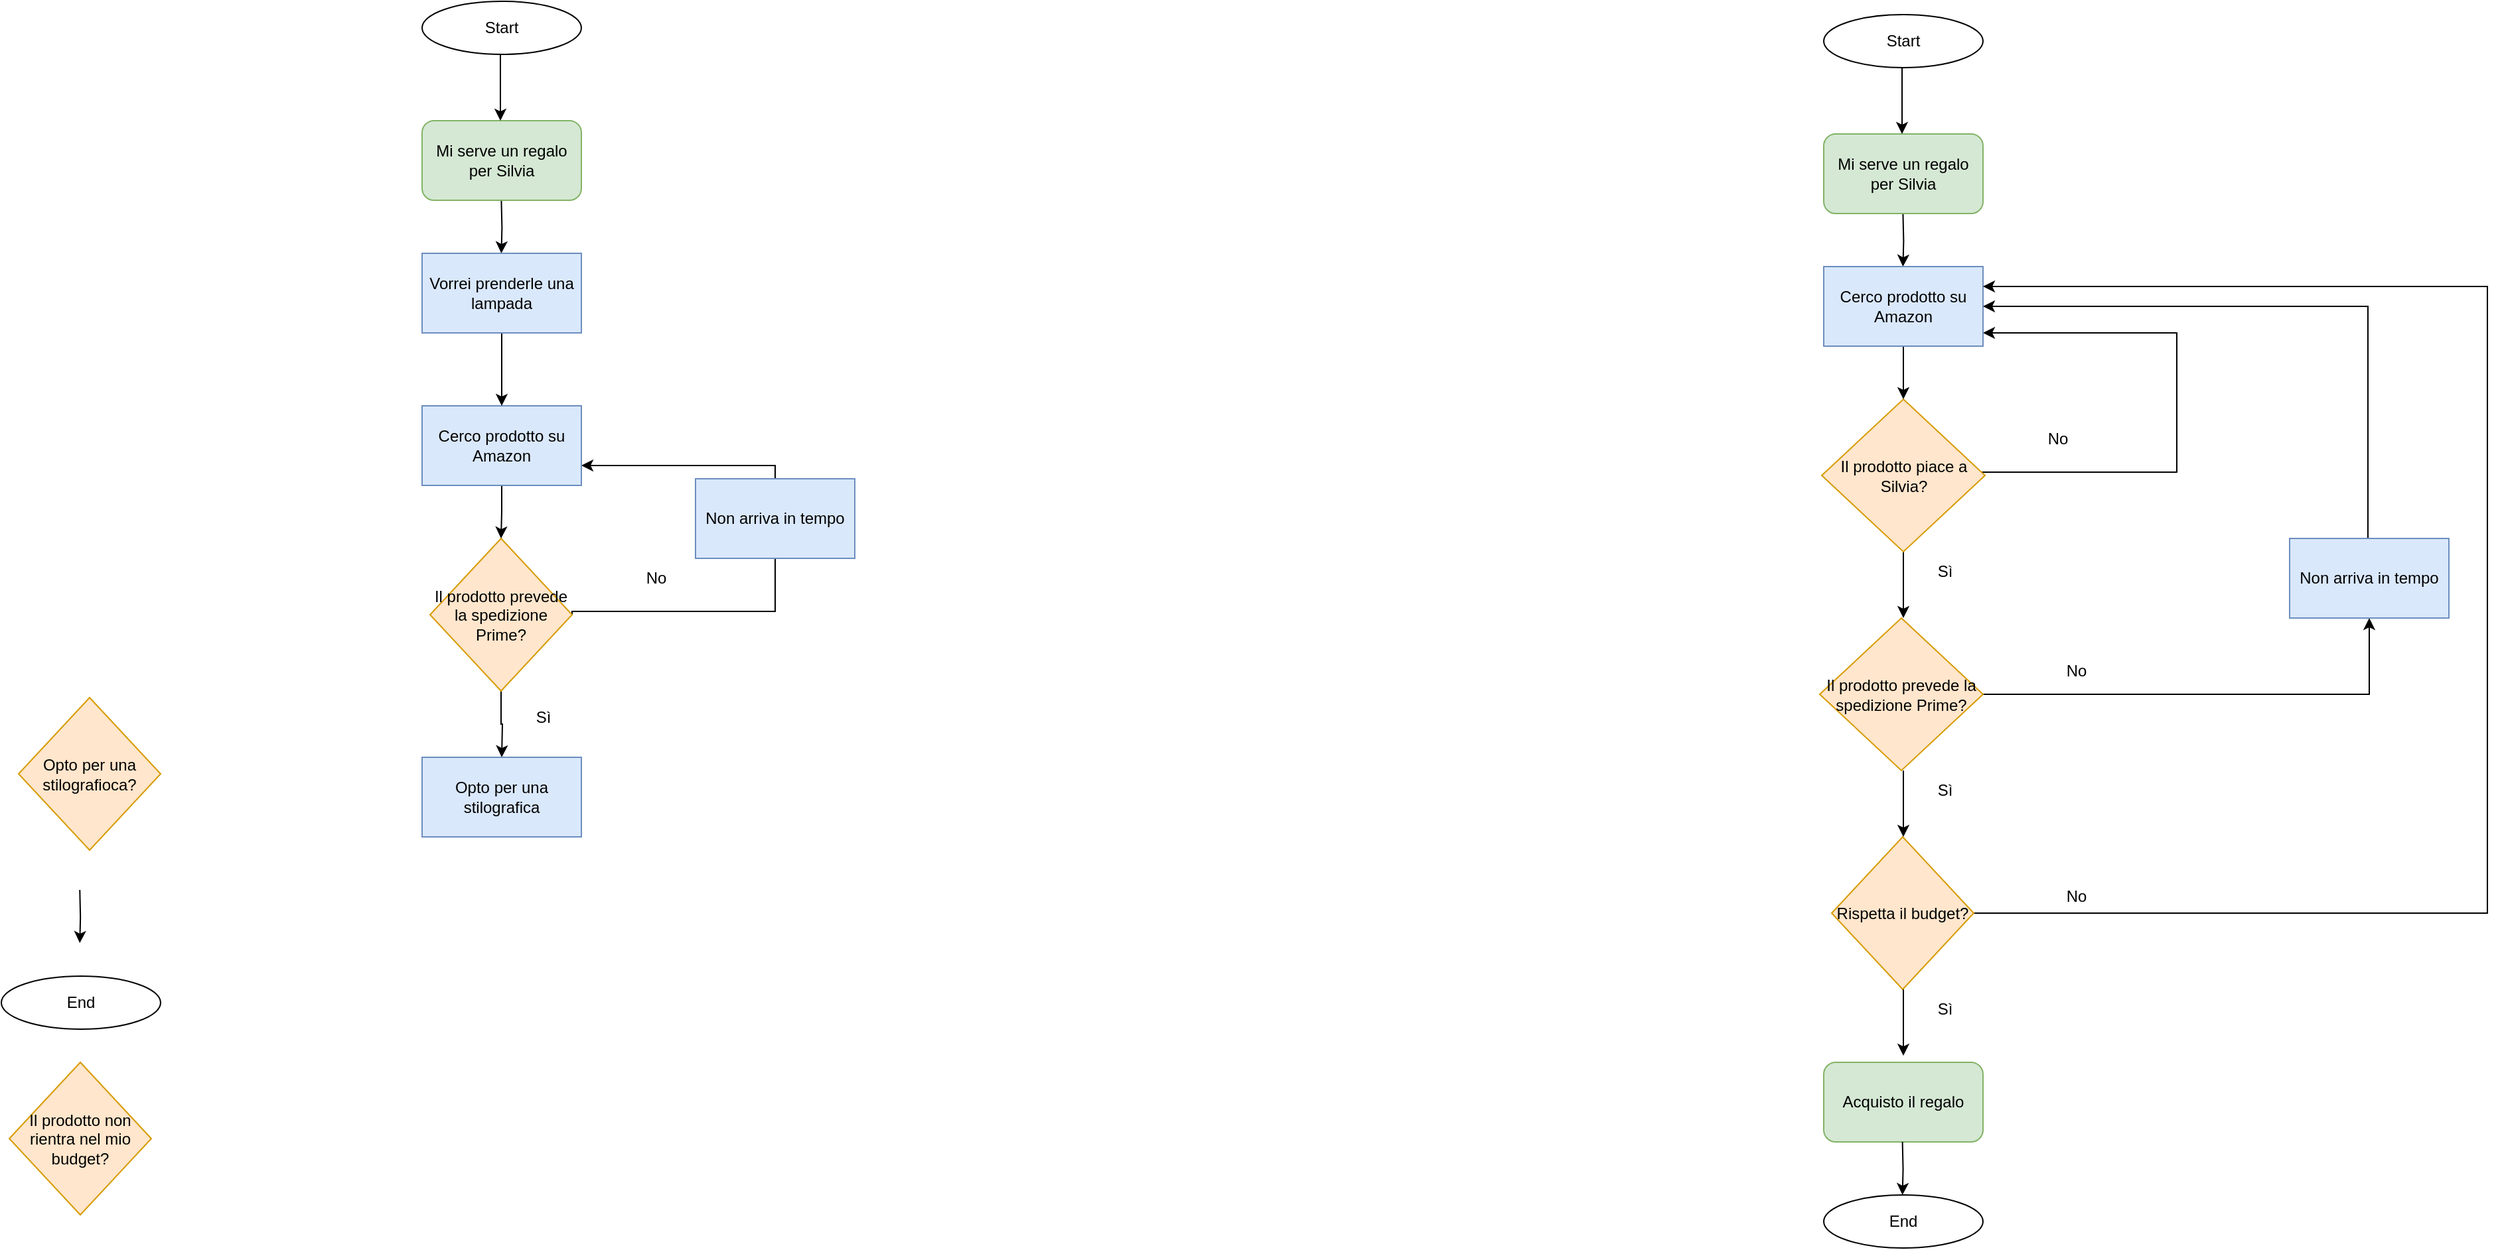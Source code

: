 <mxfile version="21.1.4">
  <diagram name="Pagina-1" id="YaO4j3VcUm5ErlNIh8F6">
    <mxGraphModel dx="4610" dy="1677" grid="1" gridSize="10" guides="1" tooltips="1" connect="1" arrows="1" fold="1" page="1" pageScale="1" pageWidth="827" pageHeight="1169" math="0" shadow="0">
      <root>
        <mxCell id="0" />
        <mxCell id="1" parent="0" />
        <mxCell id="zy98mWtT_64BrDUtUgrj-15" style="edgeStyle=orthogonalEdgeStyle;rounded=0;orthogonalLoop=1;jettySize=auto;html=1;" parent="1" edge="1">
          <mxGeometry relative="1" as="geometry">
            <mxPoint x="-156.29" y="220" as="targetPoint" />
            <mxPoint x="-156.29" y="180" as="sourcePoint" />
          </mxGeometry>
        </mxCell>
        <mxCell id="zy98mWtT_64BrDUtUgrj-7" value="Start" style="ellipse;whiteSpace=wrap;html=1;" parent="1" vertex="1">
          <mxGeometry x="-216" y="30" width="120" height="40" as="geometry" />
        </mxCell>
        <mxCell id="zy98mWtT_64BrDUtUgrj-19" style="edgeStyle=orthogonalEdgeStyle;rounded=0;orthogonalLoop=1;jettySize=auto;html=1;" parent="1" edge="1">
          <mxGeometry relative="1" as="geometry">
            <mxPoint x="-473.88" y="740" as="targetPoint" />
            <mxPoint x="-473.88" y="700" as="sourcePoint" />
          </mxGeometry>
        </mxCell>
        <mxCell id="zy98mWtT_64BrDUtUgrj-20" value="End" style="ellipse;whiteSpace=wrap;html=1;" parent="1" vertex="1">
          <mxGeometry x="-533" y="765" width="120" height="40" as="geometry" />
        </mxCell>
        <mxCell id="Y9gOx8UljjtN4c24FlKe-2" value="Mi serve un regalo per Silvia" style="rounded=1;whiteSpace=wrap;html=1;fillColor=#d5e8d4;strokeColor=#82b366;" vertex="1" parent="1">
          <mxGeometry x="-216" y="120" width="120" height="60" as="geometry" />
        </mxCell>
        <mxCell id="Y9gOx8UljjtN4c24FlKe-3" value="" style="endArrow=classic;html=1;rounded=0;" edge="1" parent="1">
          <mxGeometry width="50" height="50" relative="1" as="geometry">
            <mxPoint x="-157" y="70" as="sourcePoint" />
            <mxPoint x="-157" y="120" as="targetPoint" />
            <Array as="points">
              <mxPoint x="-157" y="90" />
            </Array>
          </mxGeometry>
        </mxCell>
        <mxCell id="Y9gOx8UljjtN4c24FlKe-10" style="edgeStyle=orthogonalEdgeStyle;rounded=0;orthogonalLoop=1;jettySize=auto;html=1;exitX=1;exitY=0.5;exitDx=0;exitDy=0;" edge="1" parent="1" source="Y9gOx8UljjtN4c24FlKe-5" target="Y9gOx8UljjtN4c24FlKe-6">
          <mxGeometry relative="1" as="geometry">
            <mxPoint x="50" y="330" as="targetPoint" />
            <Array as="points">
              <mxPoint x="-103" y="490" />
              <mxPoint x="50" y="490" />
              <mxPoint x="50" y="380" />
            </Array>
          </mxGeometry>
        </mxCell>
        <mxCell id="Y9gOx8UljjtN4c24FlKe-31" style="edgeStyle=orthogonalEdgeStyle;rounded=0;orthogonalLoop=1;jettySize=auto;html=1;entryX=0.5;entryY=0;entryDx=0;entryDy=0;" edge="1" parent="1" source="Y9gOx8UljjtN4c24FlKe-5">
          <mxGeometry relative="1" as="geometry">
            <mxPoint x="-156" y="600" as="targetPoint" />
          </mxGeometry>
        </mxCell>
        <mxCell id="Y9gOx8UljjtN4c24FlKe-5" value="Il prodotto prevede la spedizione Prime?" style="rhombus;whiteSpace=wrap;html=1;fillColor=#ffe6cc;strokeColor=#d79b00;" vertex="1" parent="1">
          <mxGeometry x="-210" y="435" width="107" height="115" as="geometry" />
        </mxCell>
        <mxCell id="Y9gOx8UljjtN4c24FlKe-8" style="edgeStyle=orthogonalEdgeStyle;rounded=0;orthogonalLoop=1;jettySize=auto;html=1;" edge="1" parent="1" source="Y9gOx8UljjtN4c24FlKe-6" target="Y9gOx8UljjtN4c24FlKe-5">
          <mxGeometry relative="1" as="geometry" />
        </mxCell>
        <mxCell id="Y9gOx8UljjtN4c24FlKe-6" value="Cerco prodotto su Amazon" style="rounded=0;whiteSpace=wrap;html=1;fillColor=#dae8fc;strokeColor=#6c8ebf;" vertex="1" parent="1">
          <mxGeometry x="-216" y="335" width="120" height="60" as="geometry" />
        </mxCell>
        <mxCell id="Y9gOx8UljjtN4c24FlKe-11" value="No" style="text;html=1;align=center;verticalAlign=middle;resizable=0;points=[];autosize=1;strokeColor=none;fillColor=none;" vertex="1" parent="1">
          <mxGeometry x="-60" y="450" width="40" height="30" as="geometry" />
        </mxCell>
        <mxCell id="Y9gOx8UljjtN4c24FlKe-28" style="edgeStyle=orthogonalEdgeStyle;rounded=0;orthogonalLoop=1;jettySize=auto;html=1;exitX=0.5;exitY=1;exitDx=0;exitDy=0;entryX=0.5;entryY=0;entryDx=0;entryDy=0;" edge="1" parent="1" source="Y9gOx8UljjtN4c24FlKe-24" target="Y9gOx8UljjtN4c24FlKe-6">
          <mxGeometry relative="1" as="geometry" />
        </mxCell>
        <mxCell id="Y9gOx8UljjtN4c24FlKe-24" value="Vorrei prenderle una lampada" style="rounded=0;whiteSpace=wrap;html=1;fillColor=#dae8fc;strokeColor=#6c8ebf;" vertex="1" parent="1">
          <mxGeometry x="-216" y="220" width="120" height="60" as="geometry" />
        </mxCell>
        <mxCell id="Y9gOx8UljjtN4c24FlKe-29" value="Non arriva in tempo" style="rounded=0;whiteSpace=wrap;html=1;fillColor=#dae8fc;strokeColor=#6c8ebf;" vertex="1" parent="1">
          <mxGeometry x="-10" y="390" width="120" height="60" as="geometry" />
        </mxCell>
        <mxCell id="Y9gOx8UljjtN4c24FlKe-33" value="Il prodotto non rientra nel mio budget?" style="rhombus;whiteSpace=wrap;html=1;fillColor=#ffe6cc;strokeColor=#d79b00;" vertex="1" parent="1">
          <mxGeometry x="-527" y="830" width="107" height="115" as="geometry" />
        </mxCell>
        <mxCell id="Y9gOx8UljjtN4c24FlKe-38" style="edgeStyle=orthogonalEdgeStyle;rounded=0;orthogonalLoop=1;jettySize=auto;html=1;" edge="1" parent="1">
          <mxGeometry relative="1" as="geometry">
            <mxPoint x="899.71" y="230" as="targetPoint" />
            <mxPoint x="899.71" y="190" as="sourcePoint" />
          </mxGeometry>
        </mxCell>
        <mxCell id="Y9gOx8UljjtN4c24FlKe-39" value="Start" style="ellipse;whiteSpace=wrap;html=1;" vertex="1" parent="1">
          <mxGeometry x="840" y="40" width="120" height="40" as="geometry" />
        </mxCell>
        <mxCell id="Y9gOx8UljjtN4c24FlKe-40" value="Mi serve un regalo per Silvia" style="rounded=1;whiteSpace=wrap;html=1;fillColor=#d5e8d4;strokeColor=#82b366;" vertex="1" parent="1">
          <mxGeometry x="840" y="130" width="120" height="60" as="geometry" />
        </mxCell>
        <mxCell id="Y9gOx8UljjtN4c24FlKe-41" value="" style="endArrow=classic;html=1;rounded=0;" edge="1" parent="1">
          <mxGeometry width="50" height="50" relative="1" as="geometry">
            <mxPoint x="899" y="80" as="sourcePoint" />
            <mxPoint x="899" y="130" as="targetPoint" />
            <Array as="points">
              <mxPoint x="899" y="100" />
            </Array>
          </mxGeometry>
        </mxCell>
        <mxCell id="Y9gOx8UljjtN4c24FlKe-42" style="edgeStyle=orthogonalEdgeStyle;rounded=0;orthogonalLoop=1;jettySize=auto;html=1;exitX=1;exitY=0.5;exitDx=0;exitDy=0;" edge="1" parent="1" source="Y9gOx8UljjtN4c24FlKe-44" target="Y9gOx8UljjtN4c24FlKe-46">
          <mxGeometry relative="1" as="geometry">
            <mxPoint x="1106" y="225" as="targetPoint" />
            <Array as="points">
              <mxPoint x="953" y="385" />
              <mxPoint x="1106" y="385" />
              <mxPoint x="1106" y="280" />
            </Array>
          </mxGeometry>
        </mxCell>
        <mxCell id="Y9gOx8UljjtN4c24FlKe-43" style="edgeStyle=orthogonalEdgeStyle;rounded=0;orthogonalLoop=1;jettySize=auto;html=1;entryX=0.5;entryY=0;entryDx=0;entryDy=0;" edge="1" parent="1" source="Y9gOx8UljjtN4c24FlKe-44">
          <mxGeometry relative="1" as="geometry">
            <mxPoint x="900" y="495" as="targetPoint" />
          </mxGeometry>
        </mxCell>
        <mxCell id="Y9gOx8UljjtN4c24FlKe-44" value="Il prodotto piace a Silvia?" style="rhombus;whiteSpace=wrap;html=1;fillColor=#ffe6cc;strokeColor=#d79b00;" vertex="1" parent="1">
          <mxGeometry x="838.5" y="330" width="123" height="115" as="geometry" />
        </mxCell>
        <mxCell id="Y9gOx8UljjtN4c24FlKe-45" style="edgeStyle=orthogonalEdgeStyle;rounded=0;orthogonalLoop=1;jettySize=auto;html=1;" edge="1" parent="1" source="Y9gOx8UljjtN4c24FlKe-46" target="Y9gOx8UljjtN4c24FlKe-44">
          <mxGeometry relative="1" as="geometry" />
        </mxCell>
        <mxCell id="Y9gOx8UljjtN4c24FlKe-46" value="Cerco prodotto su Amazon" style="rounded=0;whiteSpace=wrap;html=1;fillColor=#dae8fc;strokeColor=#6c8ebf;" vertex="1" parent="1">
          <mxGeometry x="840" y="230" width="120" height="60" as="geometry" />
        </mxCell>
        <mxCell id="Y9gOx8UljjtN4c24FlKe-47" value="No" style="text;html=1;align=center;verticalAlign=middle;resizable=0;points=[];autosize=1;strokeColor=none;fillColor=none;" vertex="1" parent="1">
          <mxGeometry x="996" y="345" width="40" height="30" as="geometry" />
        </mxCell>
        <mxCell id="Y9gOx8UljjtN4c24FlKe-48" value="Sì" style="text;html=1;align=center;verticalAlign=middle;resizable=0;points=[];autosize=1;strokeColor=none;fillColor=none;" vertex="1" parent="1">
          <mxGeometry x="916" y="445" width="30" height="30" as="geometry" />
        </mxCell>
        <mxCell id="Y9gOx8UljjtN4c24FlKe-64" style="edgeStyle=orthogonalEdgeStyle;rounded=0;orthogonalLoop=1;jettySize=auto;html=1;exitX=1;exitY=0.5;exitDx=0;exitDy=0;entryX=1;entryY=0.25;entryDx=0;entryDy=0;" edge="1" parent="1" source="Y9gOx8UljjtN4c24FlKe-52" target="Y9gOx8UljjtN4c24FlKe-46">
          <mxGeometry relative="1" as="geometry">
            <Array as="points">
              <mxPoint x="1340" y="718" />
              <mxPoint x="1340" y="245" />
            </Array>
          </mxGeometry>
        </mxCell>
        <mxCell id="Y9gOx8UljjtN4c24FlKe-52" value="Rispetta il budget?" style="rhombus;whiteSpace=wrap;html=1;fillColor=#ffe6cc;strokeColor=#d79b00;" vertex="1" parent="1">
          <mxGeometry x="846" y="660" width="107" height="115" as="geometry" />
        </mxCell>
        <mxCell id="Y9gOx8UljjtN4c24FlKe-105" style="edgeStyle=orthogonalEdgeStyle;rounded=0;orthogonalLoop=1;jettySize=auto;html=1;exitX=1;exitY=0.5;exitDx=0;exitDy=0;entryX=0.5;entryY=1;entryDx=0;entryDy=0;" edge="1" parent="1" source="Y9gOx8UljjtN4c24FlKe-53" target="Y9gOx8UljjtN4c24FlKe-62">
          <mxGeometry relative="1" as="geometry" />
        </mxCell>
        <mxCell id="Y9gOx8UljjtN4c24FlKe-53" value="Il prodotto prevede la spedizione Prime?" style="rhombus;whiteSpace=wrap;html=1;fillColor=#ffe6cc;strokeColor=#d79b00;" vertex="1" parent="1">
          <mxGeometry x="837" y="495" width="123" height="115" as="geometry" />
        </mxCell>
        <mxCell id="Y9gOx8UljjtN4c24FlKe-54" style="edgeStyle=orthogonalEdgeStyle;rounded=0;orthogonalLoop=1;jettySize=auto;html=1;entryX=0.5;entryY=0;entryDx=0;entryDy=0;" edge="1" parent="1">
          <mxGeometry relative="1" as="geometry">
            <mxPoint x="900" y="660" as="targetPoint" />
            <mxPoint x="900" y="610" as="sourcePoint" />
          </mxGeometry>
        </mxCell>
        <mxCell id="Y9gOx8UljjtN4c24FlKe-55" value="Sì" style="text;html=1;align=center;verticalAlign=middle;resizable=0;points=[];autosize=1;strokeColor=none;fillColor=none;" vertex="1" parent="1">
          <mxGeometry x="916" y="610" width="30" height="30" as="geometry" />
        </mxCell>
        <mxCell id="Y9gOx8UljjtN4c24FlKe-56" style="edgeStyle=orthogonalEdgeStyle;rounded=0;orthogonalLoop=1;jettySize=auto;html=1;entryX=0.5;entryY=0;entryDx=0;entryDy=0;" edge="1" parent="1">
          <mxGeometry relative="1" as="geometry">
            <mxPoint x="900" y="825" as="targetPoint" />
            <mxPoint x="900" y="775" as="sourcePoint" />
          </mxGeometry>
        </mxCell>
        <mxCell id="Y9gOx8UljjtN4c24FlKe-57" value="Sì" style="text;html=1;align=center;verticalAlign=middle;resizable=0;points=[];autosize=1;strokeColor=none;fillColor=none;" vertex="1" parent="1">
          <mxGeometry x="916" y="775" width="30" height="30" as="geometry" />
        </mxCell>
        <mxCell id="Y9gOx8UljjtN4c24FlKe-59" value="Acquisto il regalo" style="rounded=1;whiteSpace=wrap;html=1;fillColor=#d5e8d4;strokeColor=#82b366;" vertex="1" parent="1">
          <mxGeometry x="840" y="830" width="120" height="60" as="geometry" />
        </mxCell>
        <mxCell id="Y9gOx8UljjtN4c24FlKe-60" value="No" style="text;html=1;align=center;verticalAlign=middle;resizable=0;points=[];autosize=1;strokeColor=none;fillColor=none;" vertex="1" parent="1">
          <mxGeometry x="1010" y="520" width="40" height="30" as="geometry" />
        </mxCell>
        <mxCell id="Y9gOx8UljjtN4c24FlKe-106" style="edgeStyle=orthogonalEdgeStyle;rounded=0;orthogonalLoop=1;jettySize=auto;html=1;entryX=1;entryY=0.5;entryDx=0;entryDy=0;" edge="1" parent="1" source="Y9gOx8UljjtN4c24FlKe-62" target="Y9gOx8UljjtN4c24FlKe-46">
          <mxGeometry relative="1" as="geometry">
            <Array as="points">
              <mxPoint x="1250" y="260" />
            </Array>
          </mxGeometry>
        </mxCell>
        <mxCell id="Y9gOx8UljjtN4c24FlKe-62" value="Non arriva in tempo" style="rounded=0;whiteSpace=wrap;html=1;fillColor=#dae8fc;strokeColor=#6c8ebf;" vertex="1" parent="1">
          <mxGeometry x="1191" y="435" width="120" height="60" as="geometry" />
        </mxCell>
        <mxCell id="Y9gOx8UljjtN4c24FlKe-65" value="No" style="text;html=1;align=center;verticalAlign=middle;resizable=0;points=[];autosize=1;strokeColor=none;fillColor=none;" vertex="1" parent="1">
          <mxGeometry x="1010" y="690" width="40" height="30" as="geometry" />
        </mxCell>
        <mxCell id="Y9gOx8UljjtN4c24FlKe-92" value="Opto per una stilografica" style="rounded=0;whiteSpace=wrap;html=1;fillColor=#dae8fc;strokeColor=#6c8ebf;" vertex="1" parent="1">
          <mxGeometry x="-216" y="600" width="120" height="60" as="geometry" />
        </mxCell>
        <mxCell id="Y9gOx8UljjtN4c24FlKe-99" style="edgeStyle=orthogonalEdgeStyle;rounded=0;orthogonalLoop=1;jettySize=auto;html=1;" edge="1" parent="1">
          <mxGeometry relative="1" as="geometry">
            <mxPoint x="899.31" y="930" as="targetPoint" />
            <mxPoint x="899.31" y="890" as="sourcePoint" />
          </mxGeometry>
        </mxCell>
        <mxCell id="Y9gOx8UljjtN4c24FlKe-100" value="End" style="ellipse;whiteSpace=wrap;html=1;" vertex="1" parent="1">
          <mxGeometry x="840" y="930" width="120" height="40" as="geometry" />
        </mxCell>
        <mxCell id="Y9gOx8UljjtN4c24FlKe-101" value="Opto per una stilografioca?" style="rhombus;whiteSpace=wrap;html=1;fillColor=#ffe6cc;strokeColor=#d79b00;" vertex="1" parent="1">
          <mxGeometry x="-520" y="555" width="107" height="115" as="geometry" />
        </mxCell>
        <mxCell id="Y9gOx8UljjtN4c24FlKe-107" value="Sì" style="text;html=1;align=center;verticalAlign=middle;resizable=0;points=[];autosize=1;strokeColor=none;fillColor=none;" vertex="1" parent="1">
          <mxGeometry x="-140" y="555" width="30" height="30" as="geometry" />
        </mxCell>
      </root>
    </mxGraphModel>
  </diagram>
</mxfile>
